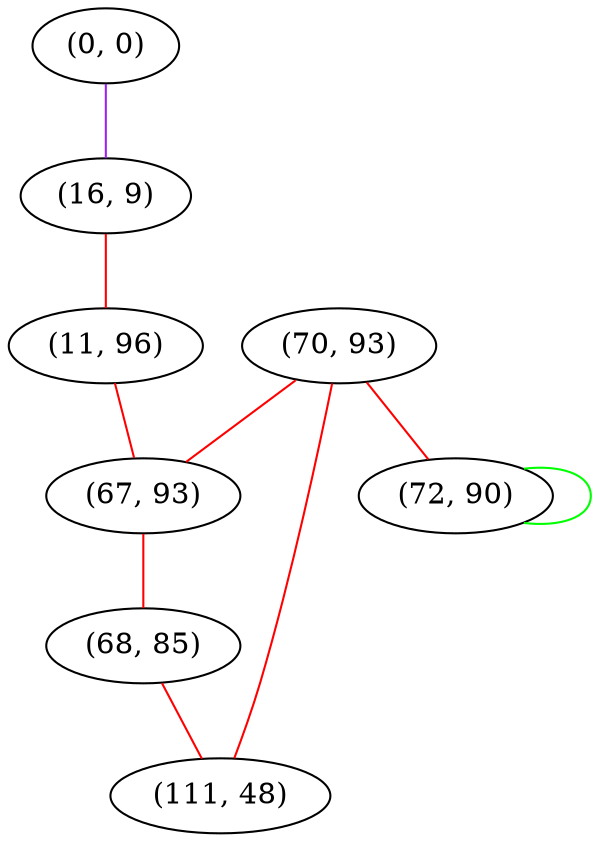graph "" {
"(0, 0)";
"(70, 93)";
"(16, 9)";
"(11, 96)";
"(67, 93)";
"(68, 85)";
"(111, 48)";
"(72, 90)";
"(0, 0)" -- "(16, 9)"  [color=purple, key=0, weight=4];
"(70, 93)" -- "(111, 48)"  [color=red, key=0, weight=1];
"(70, 93)" -- "(72, 90)"  [color=red, key=0, weight=1];
"(70, 93)" -- "(67, 93)"  [color=red, key=0, weight=1];
"(16, 9)" -- "(11, 96)"  [color=red, key=0, weight=1];
"(11, 96)" -- "(67, 93)"  [color=red, key=0, weight=1];
"(67, 93)" -- "(68, 85)"  [color=red, key=0, weight=1];
"(68, 85)" -- "(111, 48)"  [color=red, key=0, weight=1];
"(72, 90)" -- "(72, 90)"  [color=green, key=0, weight=2];
}
